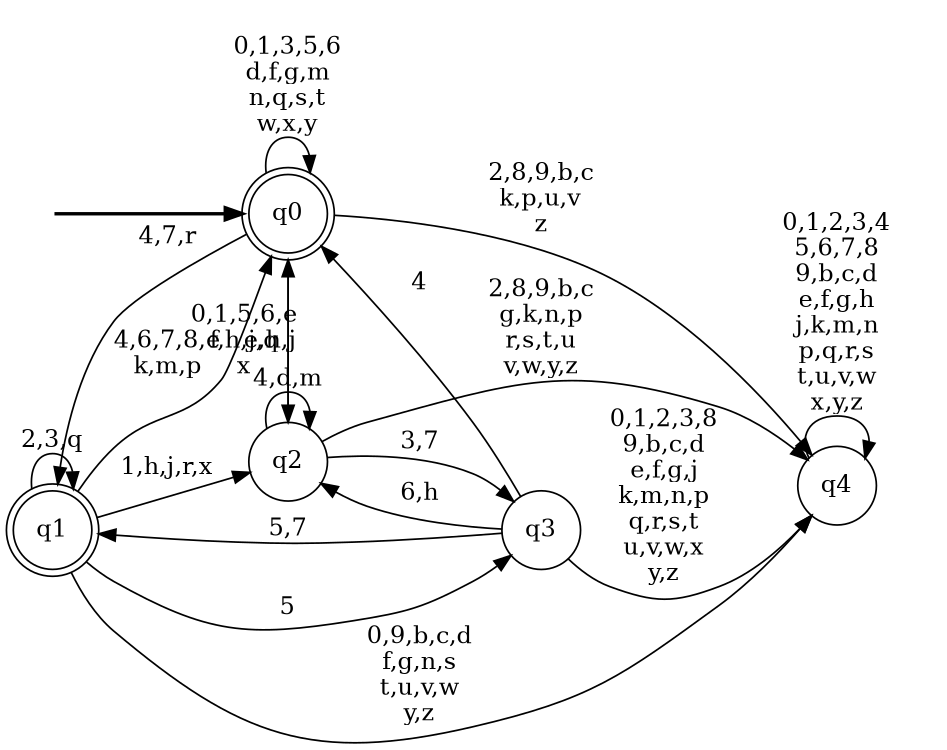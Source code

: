 digraph BlueStar {
__start0 [style = invis, shape = none, label = "", width = 0, height = 0];

rankdir=LR;
size="8,5";

s0 [style="rounded,filled", color="black", fillcolor="white" shape="doublecircle", label="q0"];
s1 [style="rounded,filled", color="black", fillcolor="white" shape="doublecircle", label="q1"];
s2 [style="filled", color="black", fillcolor="white" shape="circle", label="q2"];
s3 [style="filled", color="black", fillcolor="white" shape="circle", label="q3"];
s4 [style="filled", color="black", fillcolor="white" shape="circle", label="q4"];
subgraph cluster_main { 
	graph [pad=".75", ranksep="0.15", nodesep="0.15"];
	 style=invis; 
	__start0 -> s0 [penwidth=2];
}
s0 -> s0 [label="0,1,3,5,6\nd,f,g,m\nn,q,s,t\nw,x,y"];
s0 -> s1 [label="4,7,r"];
s0 -> s2 [label="e,h,j"];
s0 -> s4 [label="2,8,9,b,c\nk,p,u,v\nz"];
s1 -> s0 [label="4,6,7,8,e\nk,m,p"];
s1 -> s1 [label="2,3,q"];
s1 -> s2 [label="1,h,j,r,x"];
s1 -> s3 [label="5"];
s1 -> s4 [label="0,9,b,c,d\nf,g,n,s\nt,u,v,w\ny,z"];
s2 -> s0 [label="0,1,5,6,e\nf,h,j,q\nx"];
s2 -> s2 [label="4,d,m"];
s2 -> s3 [label="3,7"];
s2 -> s4 [label="2,8,9,b,c\ng,k,n,p\nr,s,t,u\nv,w,y,z"];
s3 -> s0 [label="4"];
s3 -> s1 [label="5,7"];
s3 -> s2 [label="6,h"];
s3 -> s4 [label="0,1,2,3,8\n9,b,c,d\ne,f,g,j\nk,m,n,p\nq,r,s,t\nu,v,w,x\ny,z"];
s4 -> s4 [label="0,1,2,3,4\n5,6,7,8\n9,b,c,d\ne,f,g,h\nj,k,m,n\np,q,r,s\nt,u,v,w\nx,y,z"];

}